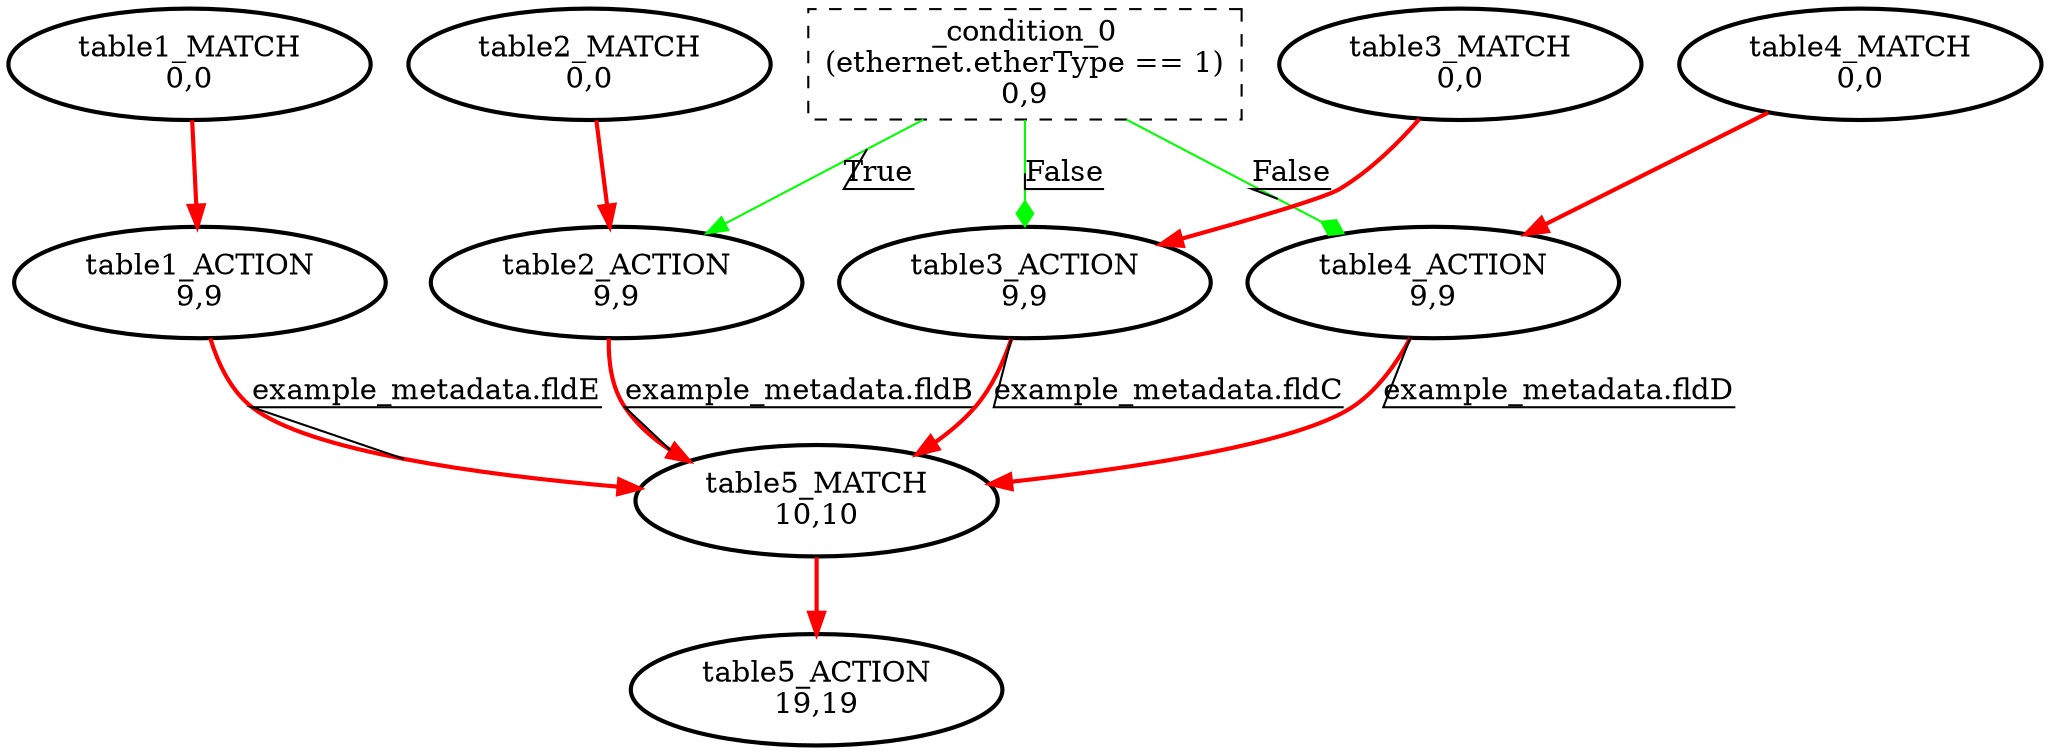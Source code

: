 digraph ingress {
_condition_0 [ shape=box label="_condition_0\n(ethernet.etherType == 1)\n0,9" style=dashed];
table1_ACTION [ label="table1_ACTION\n9,9" style=bold];
table1_MATCH [ label="table1_MATCH\n0,0" style=bold];
table2_ACTION [ label="table2_ACTION\n9,9" style=bold];
table2_MATCH [ label="table2_MATCH\n0,0" style=bold];
table3_ACTION [ label="table3_ACTION\n9,9" style=bold];
table3_MATCH [ label="table3_MATCH\n0,0" style=bold];
table4_ACTION [ label="table4_ACTION\n9,9" style=bold];
table4_MATCH [ label="table4_MATCH\n0,0" style=bold];
table5_ACTION [ label="table5_ACTION\n19,19" style=bold];
table5_MATCH [ label="table5_MATCH\n10,10" style=bold];
_condition_0 -> table2_ACTION [color=green label="True" decorate=true ];
_condition_0 -> table3_ACTION [color=green label="False" decorate=true  arrowhead = diamond];
_condition_0 -> table4_ACTION [color=green label="False" decorate=true  arrowhead = diamond];
table1_ACTION -> table5_MATCH [color=red label="example_metadata.fldE" decorate=true  style=bold];
table1_MATCH -> table1_ACTION [color=red  style=bold];
table2_ACTION -> table5_MATCH [color=red label="example_metadata.fldB" decorate=true  style=bold];
table2_MATCH -> table2_ACTION [color=red  style=bold];
table3_ACTION -> table5_MATCH [color=red label="example_metadata.fldC" decorate=true  style=bold];
table3_MATCH -> table3_ACTION [color=red  style=bold];
table4_ACTION -> table5_MATCH [color=red label="example_metadata.fldD" decorate=true  style=bold];
table4_MATCH -> table4_ACTION [color=red  style=bold];
table5_MATCH -> table5_ACTION [color=red  style=bold];
}

